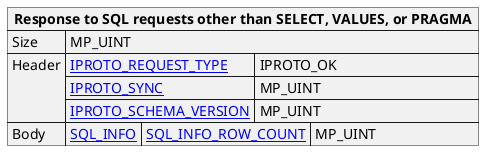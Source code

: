 @startuml

skinparam map {
    HyperlinkColor #0077FF
    FontColor #313131
    BorderColor #313131
    BackgroundColor transparent
}

json "**Response to SQL requests other than SELECT, VALUES, or PRAGMA**" as sql_response_other {
    "Size": "MP_UINT",
    "Header": {
      "[[tarantool.io/en/doc/latest/dev_guide/internals/iproto/keys IPROTO_REQUEST_TYPE]]": "IPROTO_OK",
      "[[tarantool.io/en/doc/latest/dev_guide/internals/iproto/keys IPROTO_SYNC]]": "MP_UINT",
      "[[tarantool.io/en/doc/latest/dev_guide/internals/iproto/keys IPROTO_SCHEMA_VERSION]]": "MP_UINT"
    },
    "Body": {
      "[[tarantool.io/en/doc/latest/dev_guide/internals/iproto/keys SQL_INFO]]": {
        "[[tarantool.io/en/doc/latest/dev_guide/internals/iproto/keys SQL_INFO_ROW_COUNT]]": "MP_UINT"
      }
    }
}

@enduml
